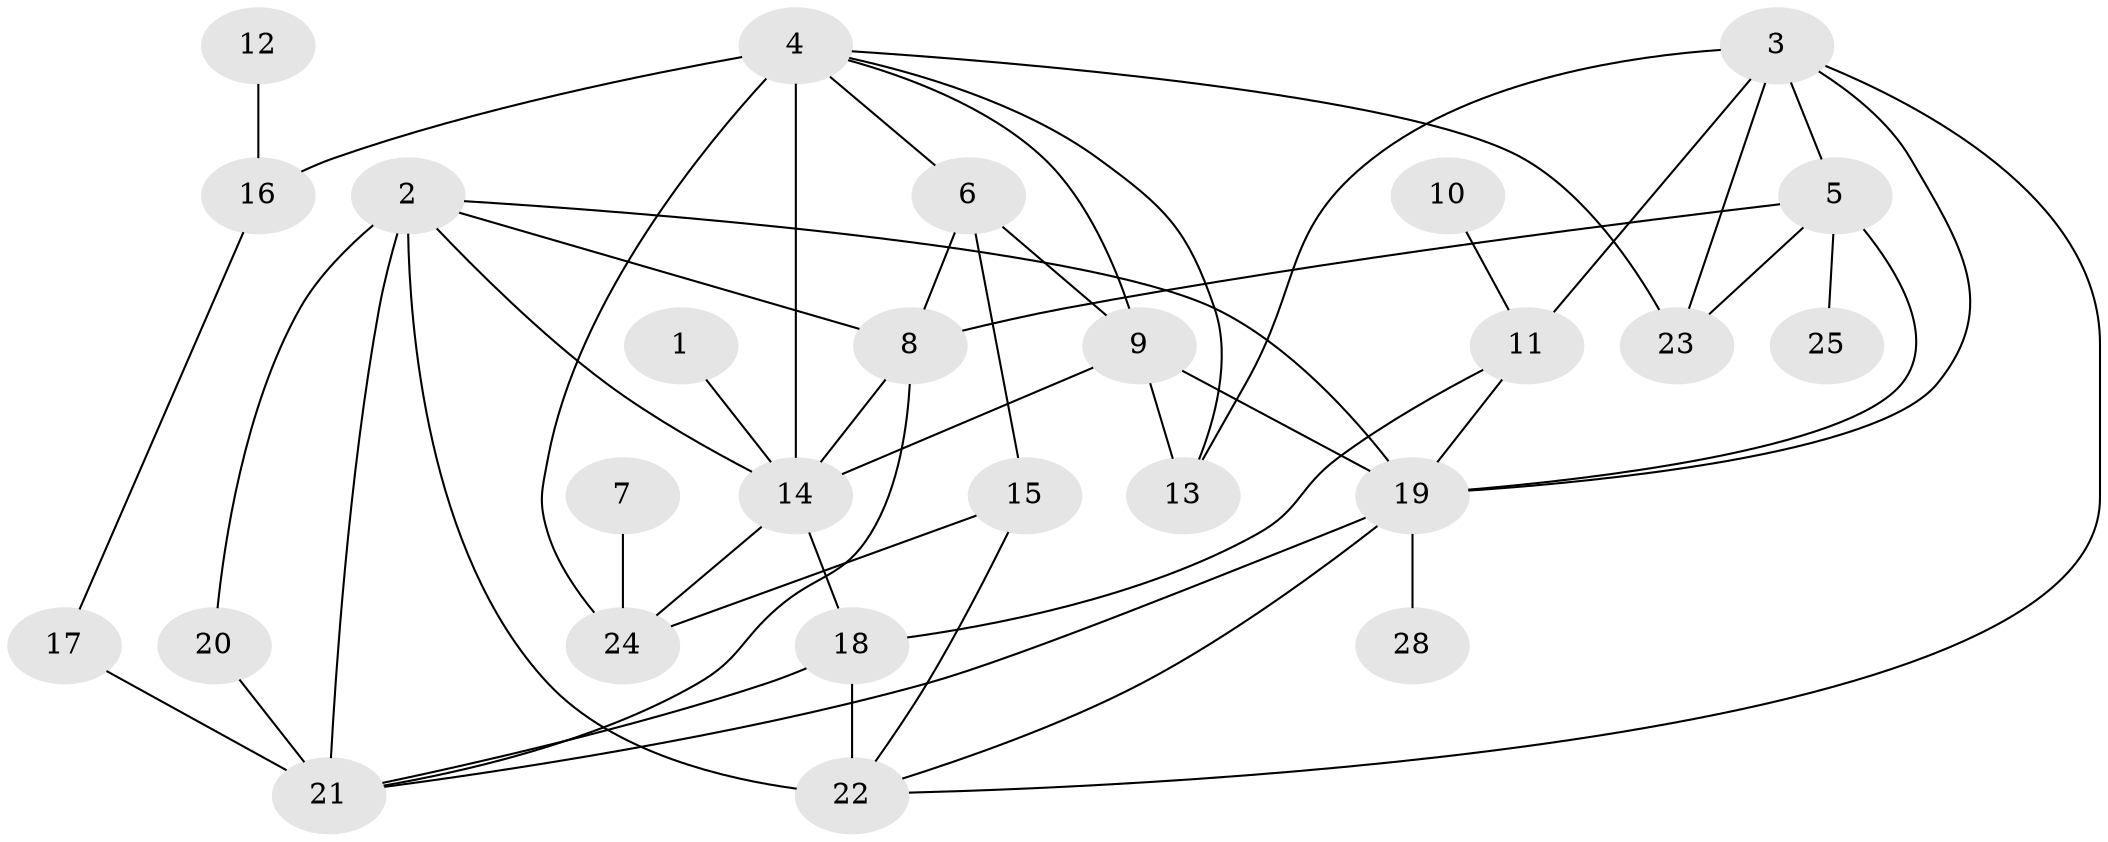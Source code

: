 // original degree distribution, {1: 0.12727272727272726, 5: 0.12727272727272726, 3: 0.18181818181818182, 4: 0.23636363636363636, 2: 0.23636363636363636, 6: 0.01818181818181818, 7: 0.03636363636363636, 0: 0.03636363636363636}
// Generated by graph-tools (version 1.1) at 2025/33/03/09/25 02:33:57]
// undirected, 26 vertices, 49 edges
graph export_dot {
graph [start="1"]
  node [color=gray90,style=filled];
  1;
  2;
  3;
  4;
  5;
  6;
  7;
  8;
  9;
  10;
  11;
  12;
  13;
  14;
  15;
  16;
  17;
  18;
  19;
  20;
  21;
  22;
  23;
  24;
  25;
  28;
  1 -- 14 [weight=1.0];
  2 -- 8 [weight=1.0];
  2 -- 14 [weight=1.0];
  2 -- 19 [weight=2.0];
  2 -- 20 [weight=1.0];
  2 -- 21 [weight=2.0];
  2 -- 22 [weight=3.0];
  3 -- 5 [weight=1.0];
  3 -- 11 [weight=1.0];
  3 -- 13 [weight=1.0];
  3 -- 19 [weight=1.0];
  3 -- 22 [weight=1.0];
  3 -- 23 [weight=1.0];
  4 -- 6 [weight=1.0];
  4 -- 9 [weight=1.0];
  4 -- 13 [weight=1.0];
  4 -- 14 [weight=2.0];
  4 -- 16 [weight=2.0];
  4 -- 23 [weight=1.0];
  4 -- 24 [weight=1.0];
  5 -- 8 [weight=1.0];
  5 -- 19 [weight=1.0];
  5 -- 23 [weight=1.0];
  5 -- 25 [weight=1.0];
  6 -- 8 [weight=1.0];
  6 -- 9 [weight=1.0];
  6 -- 15 [weight=1.0];
  7 -- 24 [weight=1.0];
  8 -- 14 [weight=1.0];
  8 -- 21 [weight=1.0];
  9 -- 13 [weight=1.0];
  9 -- 14 [weight=2.0];
  9 -- 19 [weight=1.0];
  10 -- 11 [weight=1.0];
  11 -- 18 [weight=1.0];
  11 -- 19 [weight=1.0];
  12 -- 16 [weight=1.0];
  14 -- 18 [weight=4.0];
  14 -- 24 [weight=1.0];
  15 -- 22 [weight=1.0];
  15 -- 24 [weight=1.0];
  16 -- 17 [weight=1.0];
  17 -- 21 [weight=1.0];
  18 -- 21 [weight=1.0];
  18 -- 22 [weight=1.0];
  19 -- 21 [weight=1.0];
  19 -- 22 [weight=1.0];
  19 -- 28 [weight=1.0];
  20 -- 21 [weight=1.0];
}
